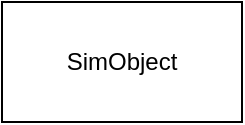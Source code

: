 <mxfile version="13.7.3" type="device"><diagram id="efc0KUPmzQ4xqXyfZwq3" name="Page-1"><mxGraphModel dx="1086" dy="966" grid="1" gridSize="10" guides="1" tooltips="1" connect="1" arrows="1" fold="1" page="1" pageScale="1" pageWidth="850" pageHeight="1100" math="0" shadow="0"><root><mxCell id="0"/><mxCell id="1" parent="0"/><mxCell id="MgE72J1jgc9awTqTEzYs-1" value="SimObject" style="rounded=0;whiteSpace=wrap;html=1;" vertex="1" parent="1"><mxGeometry x="350" y="350" width="120" height="60" as="geometry"/></mxCell></root></mxGraphModel></diagram></mxfile>
